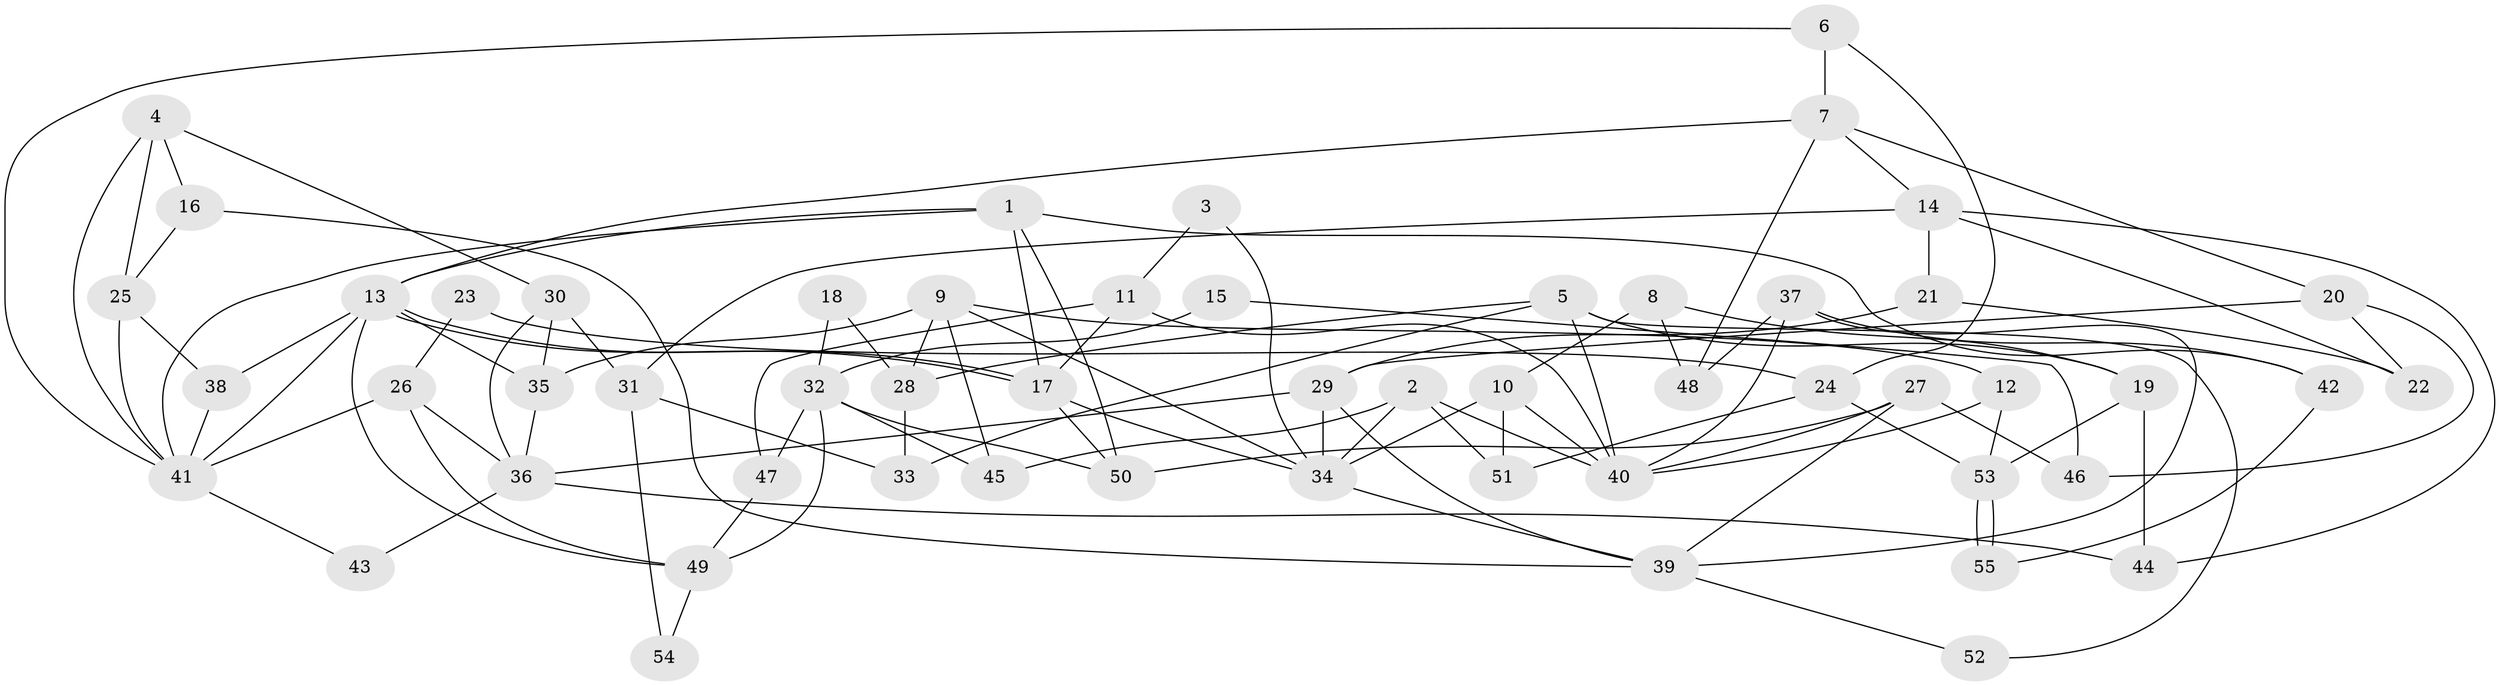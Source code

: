 // Generated by graph-tools (version 1.1) at 2025/36/03/09/25 02:36:07]
// undirected, 55 vertices, 110 edges
graph export_dot {
graph [start="1"]
  node [color=gray90,style=filled];
  1;
  2;
  3;
  4;
  5;
  6;
  7;
  8;
  9;
  10;
  11;
  12;
  13;
  14;
  15;
  16;
  17;
  18;
  19;
  20;
  21;
  22;
  23;
  24;
  25;
  26;
  27;
  28;
  29;
  30;
  31;
  32;
  33;
  34;
  35;
  36;
  37;
  38;
  39;
  40;
  41;
  42;
  43;
  44;
  45;
  46;
  47;
  48;
  49;
  50;
  51;
  52;
  53;
  54;
  55;
  1 -- 17;
  1 -- 13;
  1 -- 41;
  1 -- 42;
  1 -- 50;
  2 -- 45;
  2 -- 40;
  2 -- 34;
  2 -- 51;
  3 -- 11;
  3 -- 34;
  4 -- 16;
  4 -- 41;
  4 -- 25;
  4 -- 30;
  5 -- 40;
  5 -- 33;
  5 -- 19;
  5 -- 28;
  5 -- 52;
  6 -- 41;
  6 -- 24;
  6 -- 7;
  7 -- 13;
  7 -- 14;
  7 -- 20;
  7 -- 48;
  8 -- 19;
  8 -- 10;
  8 -- 48;
  9 -- 35;
  9 -- 34;
  9 -- 12;
  9 -- 28;
  9 -- 45;
  10 -- 34;
  10 -- 40;
  10 -- 51;
  11 -- 17;
  11 -- 40;
  11 -- 47;
  12 -- 53;
  12 -- 40;
  13 -- 17;
  13 -- 17;
  13 -- 41;
  13 -- 35;
  13 -- 38;
  13 -- 49;
  14 -- 22;
  14 -- 21;
  14 -- 31;
  14 -- 44;
  15 -- 46;
  15 -- 32;
  16 -- 25;
  16 -- 39;
  17 -- 34;
  17 -- 50;
  18 -- 28;
  18 -- 32;
  19 -- 44;
  19 -- 53;
  20 -- 29;
  20 -- 22;
  20 -- 46;
  21 -- 29;
  21 -- 22;
  23 -- 26;
  23 -- 24;
  24 -- 53;
  24 -- 51;
  25 -- 41;
  25 -- 38;
  26 -- 41;
  26 -- 49;
  26 -- 36;
  27 -- 50;
  27 -- 39;
  27 -- 40;
  27 -- 46;
  28 -- 33;
  29 -- 36;
  29 -- 34;
  29 -- 39;
  30 -- 35;
  30 -- 31;
  30 -- 36;
  31 -- 33;
  31 -- 54;
  32 -- 47;
  32 -- 50;
  32 -- 45;
  32 -- 49;
  34 -- 39;
  35 -- 36;
  36 -- 43;
  36 -- 44;
  37 -- 40;
  37 -- 48;
  37 -- 39;
  37 -- 42;
  38 -- 41;
  39 -- 52;
  41 -- 43;
  42 -- 55;
  47 -- 49;
  49 -- 54;
  53 -- 55;
  53 -- 55;
}
